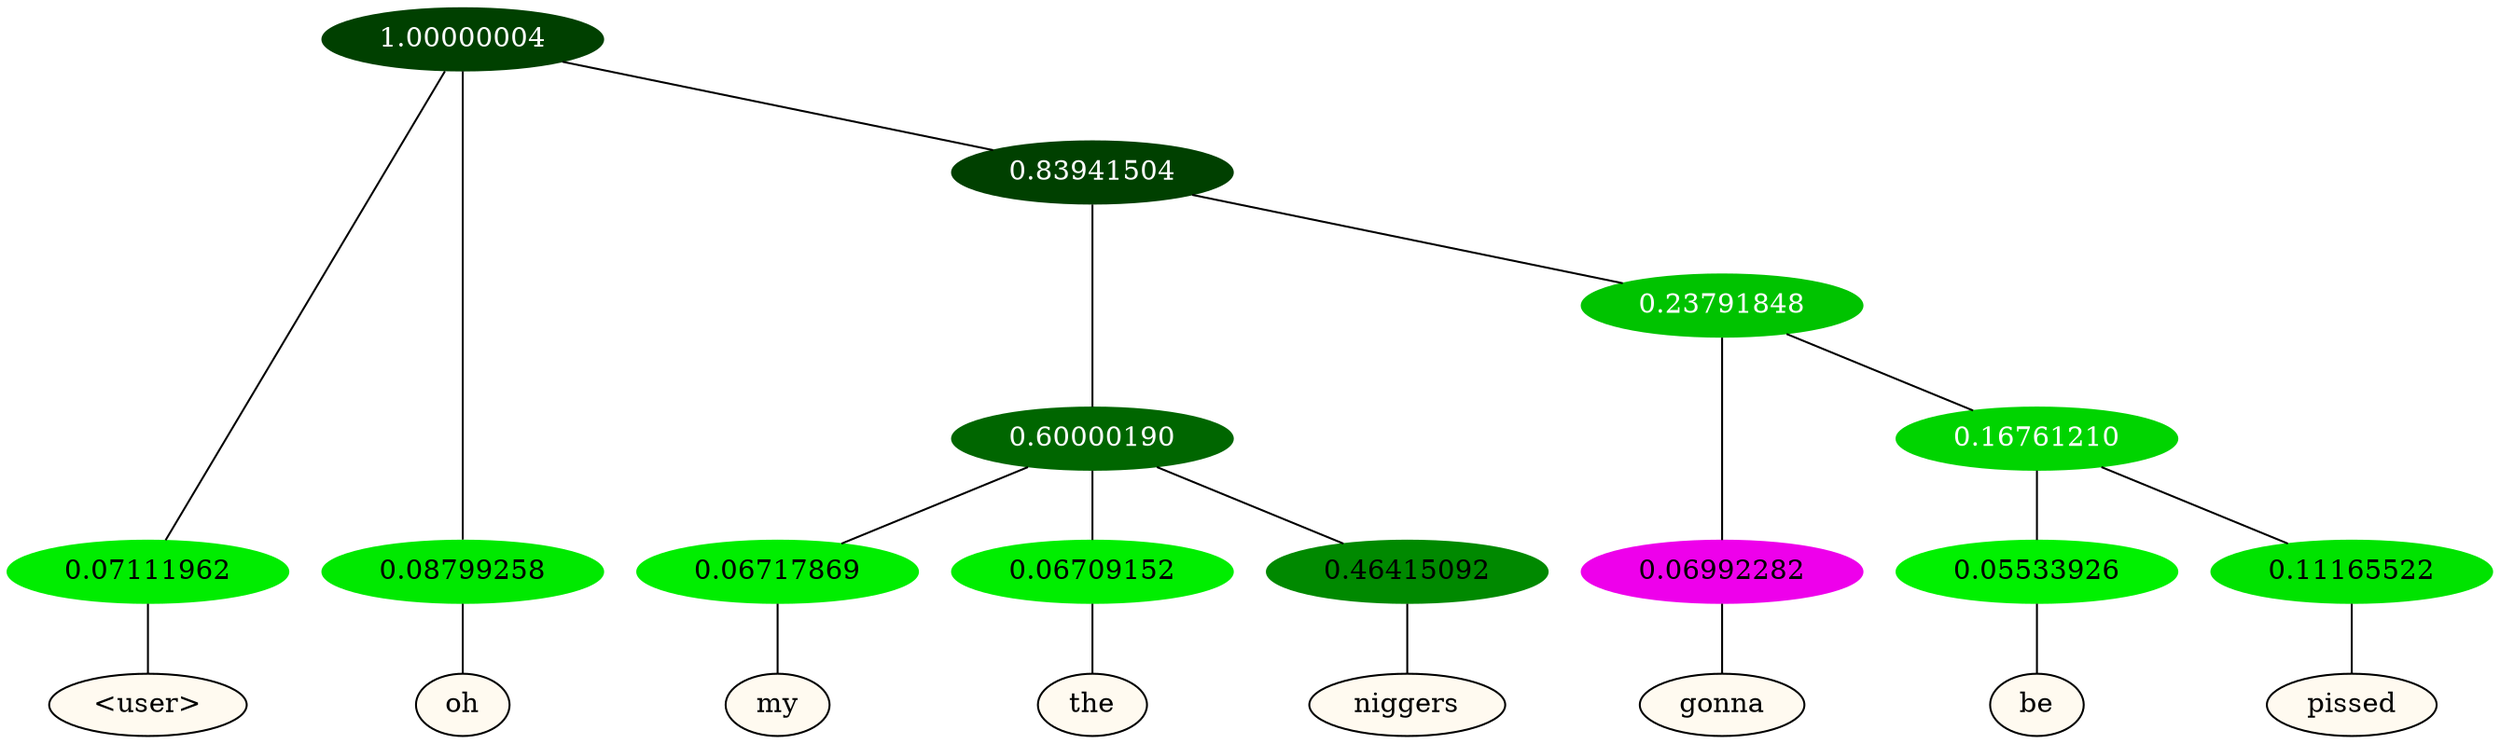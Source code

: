 graph {
	node [format=png height=0.15 nodesep=0.001 ordering=out overlap=prism overlap_scaling=0.01 ranksep=0.001 ratio=0.2 style=filled width=0.15]
	{
		rank=same
		a_w_1 [label="\<user\>" color=black fillcolor=floralwhite style="filled,solid"]
		a_w_2 [label=oh color=black fillcolor=floralwhite style="filled,solid"]
		a_w_6 [label=my color=black fillcolor=floralwhite style="filled,solid"]
		a_w_7 [label=the color=black fillcolor=floralwhite style="filled,solid"]
		a_w_8 [label=niggers color=black fillcolor=floralwhite style="filled,solid"]
		a_w_9 [label=gonna color=black fillcolor=floralwhite style="filled,solid"]
		a_w_11 [label=be color=black fillcolor=floralwhite style="filled,solid"]
		a_w_12 [label=pissed color=black fillcolor=floralwhite style="filled,solid"]
	}
	a_n_1 -- a_w_1
	a_n_2 -- a_w_2
	a_n_6 -- a_w_6
	a_n_7 -- a_w_7
	a_n_8 -- a_w_8
	a_n_9 -- a_w_9
	a_n_11 -- a_w_11
	a_n_12 -- a_w_12
	{
		rank=same
		a_n_1 [label=0.07111962 color="0.334 1.000 0.929" fontcolor=black]
		a_n_2 [label=0.08799258 color="0.334 1.000 0.912" fontcolor=black]
		a_n_6 [label=0.06717869 color="0.334 1.000 0.933" fontcolor=black]
		a_n_7 [label=0.06709152 color="0.334 1.000 0.933" fontcolor=black]
		a_n_8 [label=0.46415092 color="0.334 1.000 0.536" fontcolor=black]
		a_n_9 [label=0.06992282 color="0.835 1.000 0.930" fontcolor=black]
		a_n_11 [label=0.05533926 color="0.334 1.000 0.945" fontcolor=black]
		a_n_12 [label=0.11165522 color="0.334 1.000 0.888" fontcolor=black]
	}
	a_n_0 [label=1.00000004 color="0.334 1.000 0.250" fontcolor=grey99]
	a_n_0 -- a_n_1
	a_n_0 -- a_n_2
	a_n_3 [label=0.83941504 color="0.334 1.000 0.250" fontcolor=grey99]
	a_n_0 -- a_n_3
	a_n_4 [label=0.60000190 color="0.334 1.000 0.400" fontcolor=grey99]
	a_n_3 -- a_n_4
	a_n_5 [label=0.23791848 color="0.334 1.000 0.762" fontcolor=grey99]
	a_n_3 -- a_n_5
	a_n_4 -- a_n_6
	a_n_4 -- a_n_7
	a_n_4 -- a_n_8
	a_n_5 -- a_n_9
	a_n_10 [label=0.16761210 color="0.334 1.000 0.832" fontcolor=grey99]
	a_n_5 -- a_n_10
	a_n_10 -- a_n_11
	a_n_10 -- a_n_12
}

